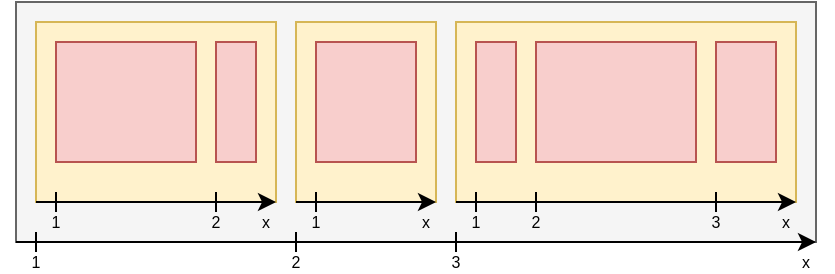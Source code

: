 <mxfile version="13.4.6" type="device"><diagram id="uFIS13HHL2lNNftVuGAE" name="Page-1"><mxGraphModel dx="248" dy="151" grid="1" gridSize="10" guides="1" tooltips="1" connect="1" arrows="1" fold="1" page="1" pageScale="1" pageWidth="850" pageHeight="1100" math="0" shadow="0"><root><mxCell id="0"/><mxCell id="1" parent="0"/><mxCell id="4WWpUhLNvjLELg7ajMsz-2" value="" style="rounded=0;whiteSpace=wrap;html=1;fillColor=#f5f5f5;strokeColor=#666666;fontColor=#333333;" parent="1" vertex="1"><mxGeometry x="120" y="120" width="400" height="120" as="geometry"/></mxCell><mxCell id="4WWpUhLNvjLELg7ajMsz-1" value="" style="endArrow=classic;html=1;" parent="1" edge="1"><mxGeometry width="50" height="50" relative="1" as="geometry"><mxPoint x="120" y="240" as="sourcePoint"/><mxPoint x="520" y="240" as="targetPoint"/></mxGeometry></mxCell><mxCell id="4WWpUhLNvjLELg7ajMsz-3" value="" style="rounded=0;whiteSpace=wrap;html=1;fillColor=#fff2cc;strokeColor=#d6b656;" parent="1" vertex="1"><mxGeometry x="130" y="130" width="120" height="90" as="geometry"/></mxCell><mxCell id="4WWpUhLNvjLELg7ajMsz-4" value="" style="rounded=0;whiteSpace=wrap;html=1;fillColor=#fff2cc;strokeColor=#d6b656;" parent="1" vertex="1"><mxGeometry x="260" y="130" width="70" height="90" as="geometry"/></mxCell><mxCell id="4WWpUhLNvjLELg7ajMsz-5" value="" style="rounded=0;whiteSpace=wrap;html=1;fillColor=#fff2cc;strokeColor=#d6b656;" parent="1" vertex="1"><mxGeometry x="340" y="130" width="170" height="90" as="geometry"/></mxCell><mxCell id="4WWpUhLNvjLELg7ajMsz-7" value="" style="endArrow=classic;html=1;" parent="1" edge="1"><mxGeometry width="50" height="50" relative="1" as="geometry"><mxPoint x="130" y="220" as="sourcePoint"/><mxPoint x="250" y="220" as="targetPoint"/></mxGeometry></mxCell><mxCell id="4WWpUhLNvjLELg7ajMsz-8" value="" style="endArrow=classic;html=1;" parent="1" edge="1"><mxGeometry width="50" height="50" relative="1" as="geometry"><mxPoint x="260" y="220" as="sourcePoint"/><mxPoint x="330" y="220" as="targetPoint"/></mxGeometry></mxCell><mxCell id="4WWpUhLNvjLELg7ajMsz-9" value="" style="endArrow=classic;html=1;" parent="1" edge="1"><mxGeometry width="50" height="50" relative="1" as="geometry"><mxPoint x="340.0" y="220" as="sourcePoint"/><mxPoint x="510" y="220" as="targetPoint"/></mxGeometry></mxCell><mxCell id="4WWpUhLNvjLELg7ajMsz-10" value="" style="rounded=0;whiteSpace=wrap;html=1;fillColor=#f8cecc;strokeColor=#b85450;" parent="1" vertex="1"><mxGeometry x="140" y="140" width="70" height="60" as="geometry"/></mxCell><mxCell id="4WWpUhLNvjLELg7ajMsz-11" value="" style="rounded=0;whiteSpace=wrap;html=1;fillColor=#f8cecc;strokeColor=#b85450;" parent="1" vertex="1"><mxGeometry x="220" y="140" width="20" height="60" as="geometry"/></mxCell><mxCell id="4WWpUhLNvjLELg7ajMsz-12" value="" style="rounded=0;whiteSpace=wrap;html=1;fillColor=#f8cecc;strokeColor=#b85450;" parent="1" vertex="1"><mxGeometry x="270" y="140" width="50" height="60" as="geometry"/></mxCell><mxCell id="4WWpUhLNvjLELg7ajMsz-13" value="" style="rounded=0;whiteSpace=wrap;html=1;fillColor=#f8cecc;strokeColor=#b85450;" parent="1" vertex="1"><mxGeometry x="350" y="140" width="20" height="60" as="geometry"/></mxCell><mxCell id="4WWpUhLNvjLELg7ajMsz-14" value="" style="rounded=0;whiteSpace=wrap;html=1;fillColor=#f8cecc;strokeColor=#b85450;" parent="1" vertex="1"><mxGeometry x="380" y="140" width="80" height="60" as="geometry"/></mxCell><mxCell id="4WWpUhLNvjLELg7ajMsz-15" value="" style="rounded=0;whiteSpace=wrap;html=1;fillColor=#f8cecc;strokeColor=#b85450;" parent="1" vertex="1"><mxGeometry x="470" y="140" width="30" height="60" as="geometry"/></mxCell><mxCell id="4WWpUhLNvjLELg7ajMsz-22" value="" style="endArrow=none;html=1;" parent="1" edge="1"><mxGeometry width="50" height="50" relative="1" as="geometry"><mxPoint x="260" y="245" as="sourcePoint"/><mxPoint x="260" y="235" as="targetPoint"/></mxGeometry></mxCell><mxCell id="4WWpUhLNvjLELg7ajMsz-29" value="" style="endArrow=none;html=1;" parent="1" edge="1"><mxGeometry width="50" height="50" relative="1" as="geometry"><mxPoint x="130" y="245" as="sourcePoint"/><mxPoint x="130" y="235" as="targetPoint"/></mxGeometry></mxCell><mxCell id="4WWpUhLNvjLELg7ajMsz-30" value="" style="endArrow=none;html=1;" parent="1" edge="1"><mxGeometry width="50" height="50" relative="1" as="geometry"><mxPoint x="220" y="225" as="sourcePoint"/><mxPoint x="220" y="215" as="targetPoint"/></mxGeometry></mxCell><mxCell id="4WWpUhLNvjLELg7ajMsz-31" value="" style="endArrow=none;html=1;" parent="1" edge="1"><mxGeometry width="50" height="50" relative="1" as="geometry"><mxPoint x="350" y="225" as="sourcePoint"/><mxPoint x="350" y="215" as="targetPoint"/></mxGeometry></mxCell><mxCell id="4WWpUhLNvjLELg7ajMsz-32" value="" style="endArrow=none;html=1;" parent="1" edge="1"><mxGeometry width="50" height="50" relative="1" as="geometry"><mxPoint x="340" y="245" as="sourcePoint"/><mxPoint x="340" y="235" as="targetPoint"/></mxGeometry></mxCell><mxCell id="4WWpUhLNvjLELg7ajMsz-33" value="" style="endArrow=none;html=1;" parent="1" edge="1"><mxGeometry width="50" height="50" relative="1" as="geometry"><mxPoint x="140" y="225" as="sourcePoint"/><mxPoint x="140" y="215" as="targetPoint"/></mxGeometry></mxCell><mxCell id="4WWpUhLNvjLELg7ajMsz-34" value="" style="endArrow=none;html=1;" parent="1" edge="1"><mxGeometry width="50" height="50" relative="1" as="geometry"><mxPoint x="270" y="225" as="sourcePoint"/><mxPoint x="270" y="215" as="targetPoint"/></mxGeometry></mxCell><mxCell id="4WWpUhLNvjLELg7ajMsz-35" value="" style="endArrow=none;html=1;" parent="1" edge="1"><mxGeometry width="50" height="50" relative="1" as="geometry"><mxPoint x="470" y="225" as="sourcePoint"/><mxPoint x="470" y="215" as="targetPoint"/></mxGeometry></mxCell><mxCell id="4WWpUhLNvjLELg7ajMsz-36" value="" style="endArrow=none;html=1;" parent="1" edge="1"><mxGeometry width="50" height="50" relative="1" as="geometry"><mxPoint x="380" y="225" as="sourcePoint"/><mxPoint x="380" y="215" as="targetPoint"/></mxGeometry></mxCell><mxCell id="4WWpUhLNvjLELg7ajMsz-41" value="1" style="text;html=1;strokeColor=none;fillColor=none;align=center;verticalAlign=middle;whiteSpace=wrap;rounded=0;fontSize=8;" parent="1" vertex="1"><mxGeometry x="265" y="225" width="10" height="10" as="geometry"/></mxCell><mxCell id="4WWpUhLNvjLELg7ajMsz-42" value="1" style="text;html=1;strokeColor=none;fillColor=none;align=center;verticalAlign=middle;whiteSpace=wrap;rounded=0;fontSize=8;" parent="1" vertex="1"><mxGeometry x="125" y="245" width="10" height="10" as="geometry"/></mxCell><mxCell id="4WWpUhLNvjLELg7ajMsz-43" value="2" style="text;html=1;strokeColor=none;fillColor=none;align=center;verticalAlign=middle;whiteSpace=wrap;rounded=0;fontSize=8;" parent="1" vertex="1"><mxGeometry x="255" y="245" width="10" height="10" as="geometry"/></mxCell><mxCell id="4WWpUhLNvjLELg7ajMsz-44" value="1" style="text;html=1;strokeColor=none;fillColor=none;align=center;verticalAlign=middle;whiteSpace=wrap;rounded=0;fontSize=8;" parent="1" vertex="1"><mxGeometry x="135" y="225" width="10" height="10" as="geometry"/></mxCell><mxCell id="4WWpUhLNvjLELg7ajMsz-45" value="2" style="text;html=1;strokeColor=none;fillColor=none;align=center;verticalAlign=middle;whiteSpace=wrap;rounded=0;fontSize=8;" parent="1" vertex="1"><mxGeometry x="215" y="225" width="10" height="10" as="geometry"/></mxCell><mxCell id="4WWpUhLNvjLELg7ajMsz-46" value="1" style="text;html=1;strokeColor=none;fillColor=none;align=center;verticalAlign=middle;whiteSpace=wrap;rounded=0;fontSize=8;" parent="1" vertex="1"><mxGeometry x="345" y="225" width="10" height="10" as="geometry"/></mxCell><mxCell id="4WWpUhLNvjLELg7ajMsz-47" value="3" style="text;html=1;strokeColor=none;fillColor=none;align=center;verticalAlign=middle;whiteSpace=wrap;rounded=0;fontSize=8;" parent="1" vertex="1"><mxGeometry x="335" y="245" width="10" height="10" as="geometry"/></mxCell><mxCell id="4WWpUhLNvjLELg7ajMsz-48" value="2" style="text;html=1;strokeColor=none;fillColor=none;align=center;verticalAlign=middle;whiteSpace=wrap;rounded=0;fontSize=8;" parent="1" vertex="1"><mxGeometry x="375" y="225" width="10" height="10" as="geometry"/></mxCell><mxCell id="4WWpUhLNvjLELg7ajMsz-49" value="3" style="text;html=1;strokeColor=none;fillColor=none;align=center;verticalAlign=middle;whiteSpace=wrap;rounded=0;fontSize=8;" parent="1" vertex="1"><mxGeometry x="465" y="225" width="10" height="10" as="geometry"/></mxCell><mxCell id="4WWpUhLNvjLELg7ajMsz-51" value="x" style="text;html=1;strokeColor=none;fillColor=none;align=center;verticalAlign=middle;whiteSpace=wrap;rounded=0;fontSize=8;" parent="1" vertex="1"><mxGeometry x="500" y="225" width="10" height="10" as="geometry"/></mxCell><mxCell id="4WWpUhLNvjLELg7ajMsz-52" value="x" style="text;html=1;strokeColor=none;fillColor=none;align=center;verticalAlign=middle;whiteSpace=wrap;rounded=0;fontSize=8;" parent="1" vertex="1"><mxGeometry x="510" y="245" width="10" height="10" as="geometry"/></mxCell><mxCell id="4WWpUhLNvjLELg7ajMsz-53" value="x" style="text;html=1;strokeColor=none;fillColor=none;align=center;verticalAlign=middle;whiteSpace=wrap;rounded=0;fontSize=8;" parent="1" vertex="1"><mxGeometry x="320" y="225" width="10" height="10" as="geometry"/></mxCell><mxCell id="4WWpUhLNvjLELg7ajMsz-54" value="x" style="text;html=1;strokeColor=none;fillColor=none;align=center;verticalAlign=middle;whiteSpace=wrap;rounded=0;fontSize=8;" parent="1" vertex="1"><mxGeometry x="240" y="225" width="10" height="10" as="geometry"/></mxCell></root></mxGraphModel></diagram></mxfile>